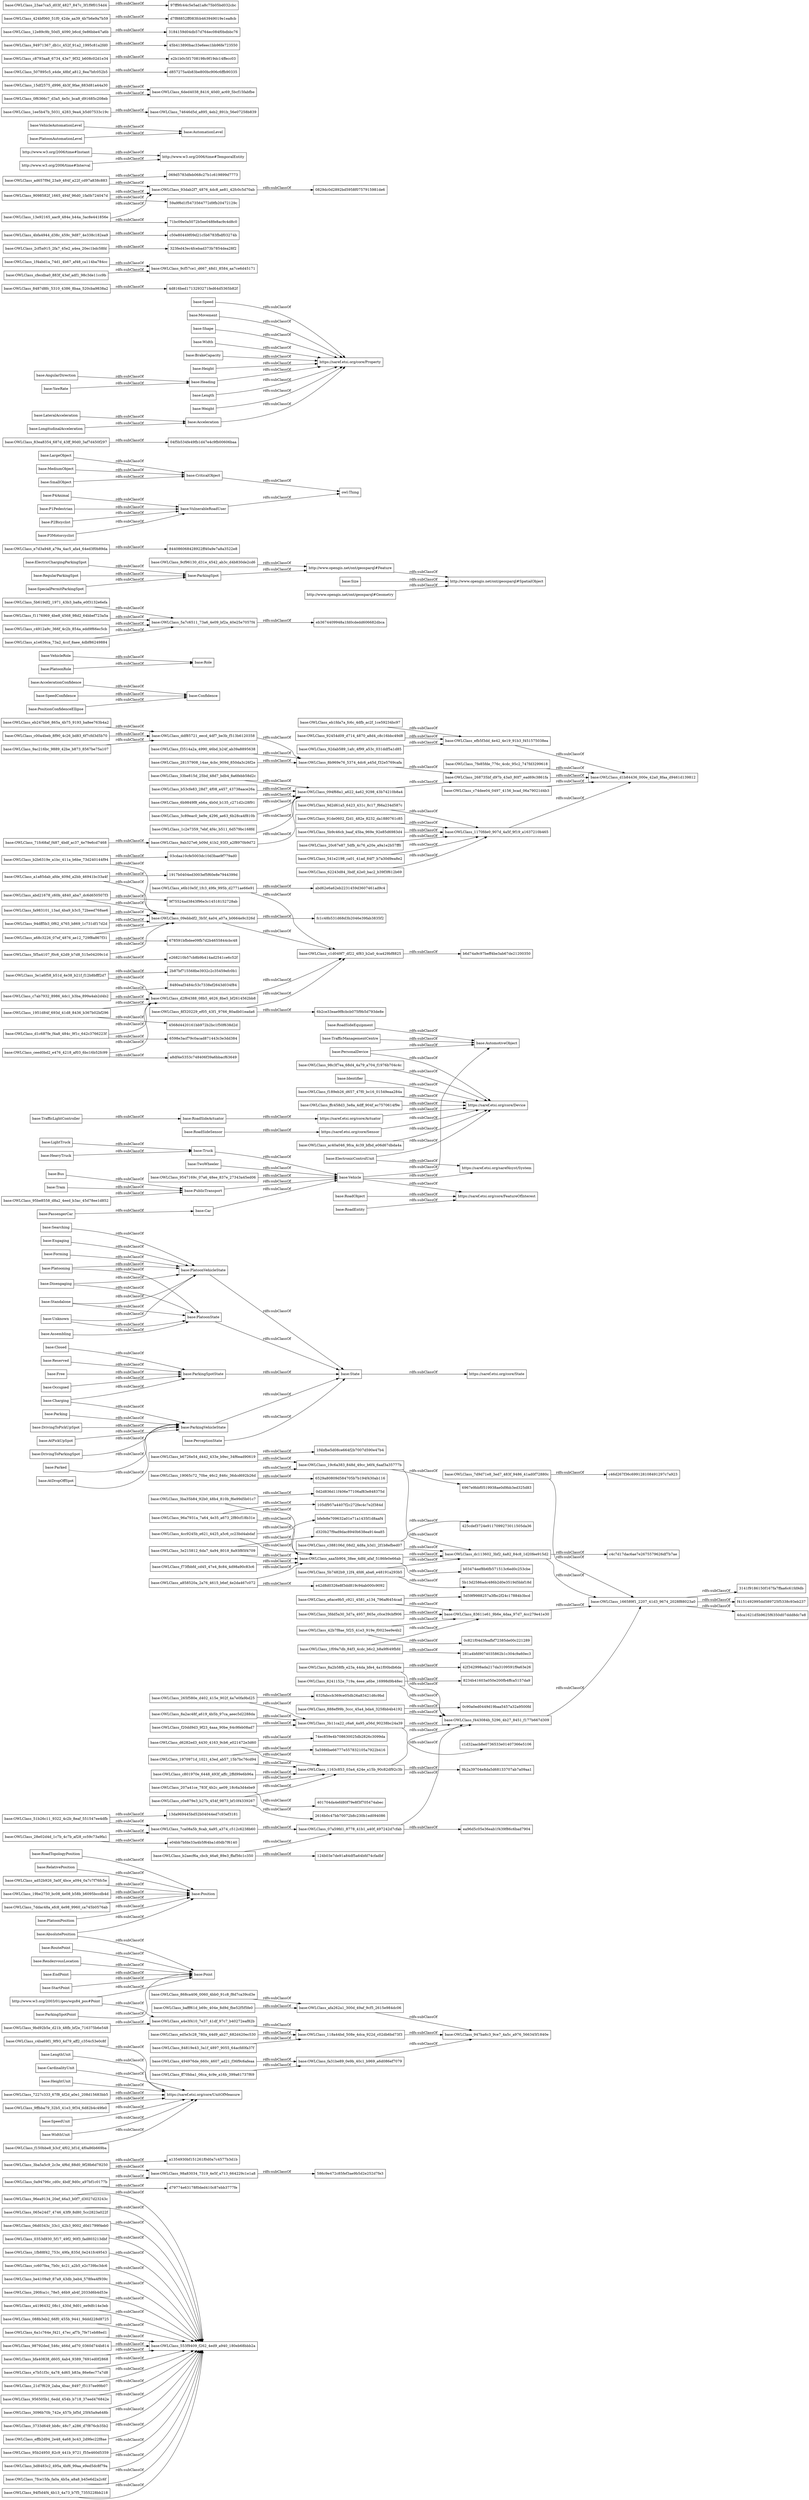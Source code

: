 digraph ar2dtool_diagram { 
rankdir=LR;
size="1000"
node [shape = rectangle, color="black"]; "base:OWLClass_96ea9134_20ef_46a3_b0f7_d3027d23243c" "586c9e472c85fef3ae9b5d2e252d7fe3" "base:OWLClass_c4ba69f1_9f93_4d79_aff2_c354c53e0c8f" "base:OWLClass_7ddac48a_efc8_4e98_9960_ca745b0576ab" "base:OWLClass_07a59fd1_8778_41b1_a40f_497242d7cfab" "3141f9186150f167fa7ffaa6c61fd9db" "base:Parking" "https://saref.etsi.org/core/State" "base:OWLClass_d6282ed3_4430_4163_9cb6_e021472e3d60" "74ec859e4b708630025db2826c3099da" "base:TrafficManagementCentre" "base:PersonalDevice" "base:OWLClass_d2f64388_08b5_4626_8be5_bf2614562bb8" "base:OWLClass_33be815d_25bd_48d7_bdb4_8a6febb58d2c" "base:Truck" "base:OWLClass_71fc68af_f487_4bdf_ac37_4e79e6cd7468" "base:RoadEntity" "base:AccelerationConfidence" "base:VehicleRole" "base:OWLClass_065e24d7_4746_43f9_8d80_5cc2823a022f" "base:PlatoonPosition" "base:Position" "base:OWLClass_5a7c6511_73a6_4e09_bf2a_40e25e7057f4" "http://www.opengis.net/ont/geosparql#SpatialObject" "base:OWLClass_ff70bba1_06ca_4c9e_a16b_399a61737f69" "base:OWLClass_166589f1_2207_41d3_9674_2028f88023a0" "base:OWLClass_e7d3a948_a79a_4ac5_afa4_64ed3f0b89da" "base:OWLClass_06d0343c_33c1_42b3_9002_d0d1799f4eb0" "base:OWLClass_a4e3f410_7e37_41df_97c7_b40272eaf82b" "base:VulnerableRoadUser" "base:PlatoonVehicleState" "base:LengthUnit" "base:OWLClass_b2b6319e_a1bc_411a_b6be_73d240144f94" "base:OWLClass_ac40a046_9fca_4c39_bfbd_e06d67dbda4a" "1f4bfbe5d08ce664f2b7007d590e47b4" "base:RoadSideSensor" "base:OWLClass_7ca08a5b_8cab_4a95_a374_c512c6238b60" "base:OWLClass_3e1a6f58_b51d_4e38_b21f_f12b8bfff2d7" "5b13d2586adc486b2d0e3519d5bbf18d" "base:RoadTopologyPosition" "base:OWLClass_83ea8354_687d_43ff_90d0_3af7d450f297" "base:OWLClass_c00a4beb_8f90_4c26_bd83_6f7cfd3d5b70" "base:OWLClass_8a2b58fb_e23a_44da_bfe4_4a1f00bdb6de" "base:OWLClass_0353d930_5f17_49f2_90f3_fad803213dbf" "https://saref.etsi.org/core/FeatureOfInterest" "base:OWLClass_98c3f7ea_68d4_4a79_a704_f1976b704c4c" "f4151492995dd589725f5338c93eb237" "base:OWLClass_1c2e7359_7ebf_4f4c_b511_6d579bc168fd" "base:OWLClass_1fb88f42_753c_49fa_835d_0e241fc49543" "ea96d5c05e36eab1f439f86c6bad7904" "base:OWLClass_5b619df2_1971_43b3_ba8a_e0f3132e6efa" "base:Acceleration" "base:OWLClass_9cf96130_d31e_4542_ab3c_d4b830de2cd6" "base:OWLClass_cc607fea_7b0c_4c21_a2b5_e2c739bc3dc6" "base:OWLClass_b6726e54_d442_433e_b9ec_34f6ead90619" "base:OWLClass_ed5e3c28_780a_44d9_ab27_682d420ec530" "base:Identifier" "4d816bed1713293271fed64d5365b82f" "base:Speed" "base:RoadSideActuator" "base:Forming" "base:OWLClass_51b26c11_9322_4c2b_8eaf_551547ee4dfb" "base:OWLClass_f443084b_5296_4b27_8451_f177b667d309" "a1354930bf151261f0d0a7c4577b3d1b" "base:OWLClass_84819e43_3a1f_4897_9055_64acfd0fa37f" "base:OWLClass_8241152e_719a_4eee_a6be_16998d9b48ec" "base:OWLClass_7fe85fde_776c_4cdc_95c2_747fd3299618" "base:Movement" "base:CardinalityUnit" "base:OWLClass_bafff61d_b69c_404e_8d9d_fbe52f5f5fe0" "base:LightTruck" "base:OWLClass_ceed0bd2_e476_4218_af03_6bc16b52fc99" "base:OWLClass_9cf57ce1_d667_48d1_8584_aa7ce6d45171" "base:OWLClass_94dff5b3_0f62_4765_b869_1c731df17d2d" "323fed43ec4fcebad373b7854dea28f2" "base:Point" "base:OWLClass_be4109a9_87a9_43db_beb4_578fea4f939c" "base:OWLClass_290fca1c_78e5_46b9_ab4f_2033d6b4d53e" "base:RelativePosition" "5a5986be66777e557832105a7922b416" "base:OWLClass_9ab327e6_b09d_41b2_93f3_a2f8970b9d72" "0c821f04d3feafbf72385de00c221289" "c46d267f36c699128108491297c7a923" "base:State" "base:Confidence" "base:OWLClass_c801970e_6448_493f_affc_2ffd99e6b96a" "base:OWLClass_a4196432_08c1_430d_9d01_ee9dfc14e3eb" "base:Standalone" "base:OWLClass_4bfa4944_d38c_459c_9d87_4e338c182ea9" "base:OWLClass_d1c687fe_f4a8_484c_9f1c_642c3766223f" "base:SpeedConfidence" "base:LateralAcceleration" "base:OWLClass_09ebbdf2_3b5f_4a04_a07a_b0664e9c326d" "069d5783dfeb068c27b1c619899d7773" "base:OWLClass_3b11ca22_c6a6_4a95_a56d_90238bc24a39" "base:OWLClass_088b3eb2_66f0_455b_9441_9ddd228d8725" "d320b27f9ad9dac8940b638ea914ea85" "base:OWLClass_3fdd5a30_3d7a_4957_865e_c0ce39cbf906" "base:Bus" "base:OWLClass_aaa5b904_38ee_4dfd_afaf_5186fe0e66ab" "base:OWLClass_1f4abd1a_74d1_4b67_af48_ca114ba784cc" "42f342998ada217da3109591f9a63e26" "base:OWLClass_8487d8fc_5310_4386_8baa_520cba9838a2" "base:OWLClass_c7ab7932_8986_4dc1_b3ba_899a4ab2d4b2" "71bc09e0a5072b5ee048fe8ac9c4d8c0" "base:AngularDirection" "03cdaa10cfe5003dc10d3bae9f779ad0" "base:OWLClass_ad52b926_3a0f_4bce_a094_0a7c7f76fc5e" "base:TrafficLightController" "a8df4e5353c748406f39a6bbacf63649" "632fabccb369ce05db26a83421d6c9bd" "base:ParkingSpotState" "http://www.w3.org/2006/time#TemporalEntity" "base:OWLClass_b53cfe83_28d7_4f08_a457_43738aace26a" "eb3674409948a1fd0cdedd606682dbca" "base:DrivingToPickUpSpot" "2616b0c47bb70072b8c230b1ed094086" "base:OWLClass_a6ace9b5_c921_4581_a134_796af6454cad" "base:OWLClass_19c6a383_848d_49cc_b6f4_6aaf3a35777b" "base:OWLClass_8a2ac48f_a619_4b5b_97ca_aeec5d2288da" "http://www.w3.org/2003/01/geo/wgs84_pos#Point" "2b87bf715568be3932c2c35459efc0b1" "base:HeightUnit" "0829dc0d2892bd5958f0757915981de6" "base:Shape" "base:OWLClass_96a7931a_7a64_4e35_a673_2f80cf18b31e" "base:OWLClass_7227c333_67f8_4f2d_a0e1_208d15683bb5" "base:OWLClass_3ba5a5c9_2c3e_4f6d_88d0_9f28b6d78250" "base:OWLClass_1970971d_1021_43ed_ab57_15b7bc76cd94" "base:OWLClass_7d9d71e8_3ed7_483f_9486_41ad0f72880c" "base:AutomationLevel" "base:OWLClass_ad657f9d_23a9_484f_a22f_cd97a838c883" "base:OWLClass_6b9849f8_eb6a_4b0d_b135_c271d2c28f91" "c50e80449f09d21c5b6783fbdf03274b" "base:OWLClass_541e2198_ca01_41ad_84f7_b7a30d9ea8e2" "base:Width" "base:P4Animal" "base:Charging" "124b03e7de91a84df5a64bfd74cfadbf" "base:VehicleAutomationLevel" "base:OWLClass_62243d84_3bdf_42e0_bac2_b39f3f612b69" "base:OWLClass_92dab589_1afc_4f99_a53c_031ddf5a1d85" "base:OWLClass_888ef99b_3ccc_45a4_bda4_3258bb4b4192" "base:OWLClass_74646d5d_a895_4eb2_891b_56e07258b839" "base:OWLClass_268735bf_d97b_43a0_80f7_ead69c3861fa" "base:Closed" "c4c7d17dac6ae7e2675579626df7b7ae" "4568d4420161bb972b2bc1f50f638d2d" "base:OWLClass_9098582f_1665_494f_96d0_1fa0b724047d" "base:OWLClass_28e02d4d_1c7b_4c7b_af28_cc59c73a9fa1" "6967e9bbf0519938ae0d9bb3ed325d83" "base:OWLClass_19065c72_70be_46c2_846c_36dcd692b26d" "base:CriticalObject" "13da969445bd52b04044ed7c93ef3181" "base:OWLClass_553f9409_f262_4ed9_a940_180eb68bbb2a" "base:OWLClass_f73fbbfd_cd45_47e4_8c84_4d98a90c83c6" "base:OWLClass_6ded4038_8416_40d0_ac69_5bcf15fabfbe" "base:OWLClass_a68c3226_07ef_4876_ae12_729f8a867f31" "base:OWLClass_19be2750_bc08_4e08_b58b_b6095bccdb4d" "base:OWLClass_3ba35b84_92b0_48b4_810b_f6e99d5b01c7" "d857275a4b83be800bc906c6ffb90335" "base:TwoWheeler" "base:OWLClass_a1a85dab_afde_409d_a2bb_46941bc33a4f" "base:RoadSideEquipment" "base:OWLClass_f1176969_4be8_4568_98d2_64bbef723a5a" "base:OWLClass_c8793aa8_6734_43e7_9f32_b608c02d1e34" "base:YawRate" "base:Disengaging" "base:OWLClass_c0e879e3_b27b_454f_9873_bf10f4339267" "base:ElectronicControlUnit" "base:OWLClass_9547169c_07a6_48ee_837e_27343a45ed06" "https://saref.etsi.org/saref4syst/System" "base:OWLClass_ffc458d3_3e8a_4dff_904f_ec7570614f9e" "base:OWLClass_abd21678_c60b_4840_aba7_dc6d650507f3" "401704da4efd80f79e8f3f705474abec" "0d2d836d11f406e77106af83e848375d" "base:ElectricChargingParkingSpot" "base:OWLClass_dc113602_3bf2_4a82_84c8_1d20fee915d2" "base:LongitudinalAcceleration" "base:OWLClass_efb5f3dd_4e42_4e19_91b3_f451575038ea" "8234b41603a050e200fb4ffca5157da9" "base:OWLClass_2cf5a915_2fa7_45e2_a4ea_20ec1bdc58fd" "base:P1Pedestrian" "base:OWLClass_8f320229_ef05_43f1_9766_80adb01eada6" "base:OWLClass_15df2575_d996_4b3f_9fae_883d81a44a30" "e42d8d0326e8f3dd819c94ab000c9092" "base:OWLClass_947ba6c3_9ce7_4a5c_a976_566345f1840e" "6529a80809d584705b7b194f430ab116" "base:ParkingSpotPoint" "0c90a0ed0449d19baa5457a32a9500fd" "base:AtPickUpSpot" "base:OWLClass_9ac216bc_9889_42be_b873_8567be75a107" "base:OWLClass_94971367_db1c_452f_91a2_1995c81a2fd0" "http://www.w3.org/2006/time#Instant" "base:PublicTransport" "base:OWLClass_6a1c764e_f421_47ec_af7b_7fe71eb88ed1" "base:PerceptionState" "http://www.opengis.net/ont/geosparql#Feature" "base:Unknown" "bfefe8e709632a01e71a1435f1d8aaf4" "base:OWLClass_3e215812_6da7_4a94_8018_8a93f85f4709" "base:DrivingToParkingSpot" "base:OWLClass_1ee5b47b_5031_4283_9ea4_b5d07533c19c" "base:OWLClass_3c89eac0_be9e_4296_ae63_6b28ca4f810b" "base:OWLClass_d1b84436_000e_42a0_8faa_d9461d139812" "http://www.w3.org/2006/time#Interval" "e268210b57cb8b9b414ad2541ce6c52f" "base:OWLClass_ddf85721_eecd_4df7_be3b_f513b6120358" "base:RoutePoint" "abd62e6a62eb2231459d3607461ad9c4" "base:PositionConfidenceEllipse" "base:OWLClass_eb247bb6_865a_4b75_9193_ba8ee763b4a2" "base:OWLClass_207a41ce_783f_4b2c_ae09_18c6a3d4ebe9" "b6d74a9c97beff4be3ab67de21200350" "base:Searching" "base:HeavyTruck" "base:OWLClass_98792ded_546c_466d_ad70_0360d744b814" "base:OWLClass_bfa40838_d605_4ab4_9389_7691ed0f2868" "base:RegularParkingSpot" "base:OWLClass_e7b51f3c_4a78_4d65_b83a_86e6ec77a7d8" "4dca1621d5b9625f6350d07ddd8dc7e8" "base:Reserved" "base:OWLClass_0f6366c7_d3a5_4e5c_bca8_d91685c208eb" "base:OWLClass_83611e61_9b6e_4daa_97d7_4cc279e41e30" "base:RendezvousLocation" "base:OWLClass_cfecdba0_883f_43ef_adf1_98c3de11cc9b" "base:OWLClass_fa983101_13ad_4ba9_b3c5_72beed768ae6" "5d59f9988257a3fbc2f24c17884b3bcd" "3184159d04db57d764ec084f0bdbbc76" "base:Free" "base:OWLClass_21d7f629_2aba_4bac_8497_f5137ee99b07" "base:OWLClass_9ffbba79_32b5_41e3_9f34_6d82b4c49fe0" "base:Vehicle" "base:OWLClass_094f68a1_a622_4a62_9298_43b74210b8a4" "base:OWLClass_424bf060_51f0_42de_aa39_4b7b6e9a7b59" "97ff9fc44c5e5ad1a8c75b05bd032cbc" "base:SpeedUnit" "base:OWLClass_9d2d61a5_6423_431c_8c17_f66a234d587c" "base:OWLClass_91de0602_f2d1_482e_8232_da1880761c85" "678591bfbdee09fb7d2b4655844cbc48" "base:Parked" "base:OWLClass_5b9c46cb_baaf_45ba_969e_92e85d6983d4" "base:BrakeCapacity" "base:OWLClass_4cc9245b_e621_4425_a5c6_cc23bd4abdaf" "base:OWLClass_956505b1_6edd_454b_b718_37eed476842e" "base:OWLClass_868ca406_0060_4bb0_91c8_f8d7ca39cd3e" "base:OWLClass_c4912a9c_366f_4c2b_854a_edd9f66ec5cb" "105df957a4407f2c272fec4c7e2f384d" "https://saref.etsi.org/core/UnitOfMeasure" "e2b1b0c5f1708198c9f19dc14ffecc03" "base:OWLClass_3096b70b_742e_457b_bf5d_25f45a9a648b" "base:OWLClass_f3514a2a_4990_46bd_b24f_ab39a8895638" "base:OWLClass_8b969e76_5374_4dc6_a45d_f32e5769cafa" "base:OWLClass_c388106d_08d2_4d8a_b3d1_2f1b8efbed07" "https://saref.etsi.org/core/Actuator" "base:OWLClass_98a83034_7319_4e5f_a713_664229c1e1a8" "base:OWLClass_1951d84f_693d_41d8_8436_b367b02bf296" "9f75524ad3843f96e3c14518152728ab" "base:OWLClass_507895c5_e4de_48bf_a812_8ea7bfc052b5" "base:PassengerCar" "base:ParkingSpot" "base:Role" "base:Size" "base:OWLClass_5b7482b9_12f4_4fd6_aba6_e48191a293b5" "6b2ce33eae9f8cbcb075f9b5d793de8e" "844086068428922ff40a9e7a8a3522e8" "https://saref.etsi.org/core/Sensor" "base:OWLClass_3733d649_bb8c_48c7_a286_d7f876cb35b2" "base:OWLClass_afa262a1_300d_49af_9cf5_2615e984dc06" "base:OWLClass_effb2d94_2e48_4a68_bc43_2d9fec22f8ae" "https://saref.etsi.org/core/Property" "base:OWLClass_95b24950_82c9_441b_9721_f55e460d5359" "base:OWLClass_c74dee04_0497_4156_bcad_06a79021d4b3" "base:OWLClass_13e92165_aac9_484e_b44a_3ac8e441856e" "base:OWLClass_265f580e_d402_415e_902f_4a7e0fa9bd25" "base:OWLClass_1163c853_03a4_424e_a15b_90c82df92c3b" "base:P2Bicyclist" "base:AutomotiveObject" "base:OWLClass_a858520a_2a76_4615_b6ef_4e2da467c072" "base:AbsolutePosition" "base:PlatoonRole" "base:LargeObject" "base:PlatoonAutomationLevel" "base:OWLClass_9bd92b5e_d21b_48fb_bf2e_716375b6e548" "base:Assembling" "base:AtDropOffSpot" "d7f88852ff083fcb463949019e1ea8cb" "base:OWLClass_28157908_14ae_4cbc_909d_850da3c26f2e" "base:Car" "base:RoadObject" "base:Height" "base:Heading" "base:OWLClass_42b7f8ae_5f25_41e3_919e_f0023ee9e4b2" "base:OWLClass_f20dd9d3_9f23_4aaa_90be_64c9feb08ad7" "base:OWLClass_93dab2f7_4876_4dc8_ae81_42fc0c5d70ab" "base:ParkingVehicleState" "c1d32aacb8e0736533e01407366e5106" "base:OWLClass_c1d049f7_df22_4f83_b2a0_4ca429bf8825" "b03474eef8b6fb571513c6ed0c253cbe" "base:Length" "base:OWLClass_494976de_660c_4607_ad21_f36f9c6afeaa" "base:OWLClass_23ae7ca5_d03f_4827_847c_3f1f9f0154d4" "6598e3acf79c0acad871443c3e3dd384" "https://saref.etsi.org/core/Device" "base:Platooning" "base:OWLClass_bd8483c2_495a_4bf6_99aa_e9ed5dc8f79a" "base:OWLClass_7fce15fa_fa0a_4b5a_a8a8_b45e6d2a2c6f" "base:OWLClass_eb1fda7a_fc6c_4dfb_ac2f_1ce59234bc97" "04f5b534fe49fb1d47e4c9fb00606baa" "base:PlatoonState" "base:Tram" "base:OWLClass_1f09a7db_84f3_4cdc_b6c2_b8a9f649fbfd" "1917b0404ed3003ef5f60e8e7944399d" "base:WidthUnit" "8480eaf3484c53c7338ef2643d034f84" "e04bb7bfde33a4b5f64ba1d0db7f6140" "base:OWLClass_12e89c9b_50d5_4090_b6cd_0e86bbe47a6b" "d79774e63178f0ded410c87ebb3777fe" "45b413890bac33e6eec1bb96fe723550" "base:OWLClass_95be8558_d8a2_4eed_b3ac_45d78ee1d852" "base:OWLClass_118a44bd_508e_4dca_922d_c02db6bd73f3" "base:OWLClass_f150bbe8_b3cf_4f02_bf1d_4f0a86b669ba" "base:OWLClass_f189eb26_d657_47f0_bc16_01549eaa284a" "base:P3Motorcyclist" "base:OWLClass_a1e636ca_73a2_4ccf_8aee_4dbf86249884" "base:OWLClass_92454d09_d714_4870_a8d4_c8c16bbc49d8" "fc1c48b531d68d3b2046e39fab3835f2" "base:SpecialPermitParkingSpot" "281a4bfd9074035862b1c304c9a60ec3" "base:OWLClass_e6b10e5f_1fc3_49fe_995b_d2771ae66e91" "base:OWLClass_20c67e87_5dfb_4c76_a20e_a9a1e2b57ff0" "base:EndPoint" "base:OWLClass_94f5d4f4_4b13_4a73_b7f5_7355228bb218" "59a9f6d1f5473564772d9fb20472129c" "base:MediumObject" "base:OWLClass_5f5a4107_f0c6_42d9_b7d8_515e04209c1d" "http://www.opengis.net/ont/geosparql#Geometry" "9b2a39704e8da5d68133707ab7a09aa1" "base:Occupied" "425cdef3724e9117099273011505da36" "base:Weight" "base:StartPoint" "base:SmallObject" "base:Engaging" "base:OWLClass_b2aecf6a_cbcb_46a6_89e3_ffaf56c1c350" "base:OWLClass_fa31be89_0e9b_40c1_b969_a6d086ef7079" "base:OWLClass_0a94796c_cd0c_4bdf_9d0c_a97bf1c0177b" "base:OWLClass_1170fde0_907d_4a5f_9f19_a1637210b465" ; /*classes style*/
	"base:OWLClass_51b26c11_9322_4c2b_8eaf_551547ee4dfb" -> "13da969445bd52b04044ed7c93ef3181" [ label = "rdfs:subClassOf" ];
	"base:OWLClass_51b26c11_9322_4c2b_8eaf_551547ee4dfb" -> "base:OWLClass_7ca08a5b_8cab_4a95_a374_c512c6238b60" [ label = "rdfs:subClassOf" ];
	"base:P2Bicyclist" -> "base:VulnerableRoadUser" [ label = "rdfs:subClassOf" ];
	"base:OWLClass_84819e43_3a1f_4897_9055_64acfd0fa37f" -> "base:OWLClass_118a44bd_508e_4dca_922d_c02db6bd73f3" [ label = "rdfs:subClassOf" ];
	"base:TwoWheeler" -> "base:Vehicle" [ label = "rdfs:subClassOf" ];
	"http://www.w3.org/2006/time#Instant" -> "http://www.w3.org/2006/time#TemporalEntity" [ label = "rdfs:subClassOf" ];
	"base:EndPoint" -> "base:Point" [ label = "rdfs:subClassOf" ];
	"base:OWLClass_f1176969_4be8_4568_98d2_64bbef723a5a" -> "base:OWLClass_5a7c6511_73a6_4e09_bf2a_40e25e7057f4" [ label = "rdfs:subClassOf" ];
	"base:OWLClass_efb5f3dd_4e42_4e19_91b3_f451575038ea" -> "base:OWLClass_d1b84436_000e_42a0_8faa_d9461d139812" [ label = "rdfs:subClassOf" ];
	"base:OWLClass_166589f1_2207_41d3_9674_2028f88023a0" -> "3141f9186150f167fa7ffaa6c61fd9db" [ label = "rdfs:subClassOf" ];
	"base:OWLClass_166589f1_2207_41d3_9674_2028f88023a0" -> "4dca1621d5b9625f6350d07ddd8dc7e8" [ label = "rdfs:subClassOf" ];
	"base:OWLClass_166589f1_2207_41d3_9674_2028f88023a0" -> "f4151492995dd589725f5338c93eb237" [ label = "rdfs:subClassOf" ];
	"base:OWLClass_effb2d94_2e48_4a68_bc43_2d9fec22f8ae" -> "base:OWLClass_553f9409_f262_4ed9_a940_180eb68bbb2a" [ label = "rdfs:subClassOf" ];
	"base:OWLClass_1170fde0_907d_4a5f_9f19_a1637210b465" -> "base:OWLClass_d1b84436_000e_42a0_8faa_d9461d139812" [ label = "rdfs:subClassOf" ];
	"base:OWLClass_4cc9245b_e621_4425_a5c6_cc23bd4abdaf" -> "bfefe8e709632a01e71a1435f1d8aaf4" [ label = "rdfs:subClassOf" ];
	"base:OWLClass_4cc9245b_e621_4425_a5c6_cc23bd4abdaf" -> "base:OWLClass_aaa5b904_38ee_4dfd_afaf_5186fe0e66ab" [ label = "rdfs:subClassOf" ];
	"base:OWLClass_f189eb26_d657_47f0_bc16_01549eaa284a" -> "https://saref.etsi.org/core/Device" [ label = "rdfs:subClassOf" ];
	"base:OWLClass_eb247bb6_865a_4b75_9193_ba8ee763b4a2" -> "base:OWLClass_ddf85721_eecd_4df7_be3b_f513b6120358" [ label = "rdfs:subClassOf" ];
	"base:OWLClass_aaa5b904_38ee_4dfd_afaf_5186fe0e66ab" -> "b03474eef8b6fb571513c6ed0c253cbe" [ label = "rdfs:subClassOf" ];
	"base:OWLClass_aaa5b904_38ee_4dfd_afaf_5186fe0e66ab" -> "base:OWLClass_dc113602_3bf2_4a82_84c8_1d20fee915d2" [ label = "rdfs:subClassOf" ];
	"base:Closed" -> "base:ParkingSpotState" [ label = "rdfs:subClassOf" ];
	"base:TrafficManagementCentre" -> "base:AutomotiveObject" [ label = "rdfs:subClassOf" ];
	"base:OWLClass_3096b70b_742e_457b_bf5d_25f45a9a648b" -> "base:OWLClass_553f9409_f262_4ed9_a940_180eb68bbb2a" [ label = "rdfs:subClassOf" ];
	"base:OWLClass_bd8483c2_495a_4bf6_99aa_e9ed5dc8f79a" -> "base:OWLClass_553f9409_f262_4ed9_a940_180eb68bbb2a" [ label = "rdfs:subClassOf" ];
	"base:OWLClass_a6ace9b5_c921_4581_a134_796af6454cad" -> "5d59f9988257a3fbc2f24c17884b3bcd" [ label = "rdfs:subClassOf" ];
	"base:OWLClass_a6ace9b5_c921_4581_a134_796af6454cad" -> "base:OWLClass_83611e61_9b6e_4daa_97d7_4cc279e41e30" [ label = "rdfs:subClassOf" ];
	"base:OWLClass_f150bbe8_b3cf_4f02_bf1d_4f0a86b669ba" -> "https://saref.etsi.org/core/UnitOfMeasure" [ label = "rdfs:subClassOf" ];
	"base:OWLClass_9bd92b5e_d21b_48fb_bf2e_716375b6e548" -> "base:OWLClass_a4e3f410_7e37_41df_97c7_b40272eaf82b" [ label = "rdfs:subClassOf" ];
	"base:OWLClass_12e89c9b_50d5_4090_b6cd_0e86bbe47a6b" -> "3184159d04db57d764ec084f0bdbbc76" [ label = "rdfs:subClassOf" ];
	"base:AtDropOffSpot" -> "base:ParkingVehicleState" [ label = "rdfs:subClassOf" ];
	"base:OWLClass_94971367_db1c_452f_91a2_1995c81a2fd0" -> "45b413890bac33e6eec1bb96fe723550" [ label = "rdfs:subClassOf" ];
	"base:RendezvousLocation" -> "base:Point" [ label = "rdfs:subClassOf" ];
	"base:OWLClass_3733d649_bb8c_48c7_a286_d7f876cb35b2" -> "base:OWLClass_553f9409_f262_4ed9_a940_180eb68bbb2a" [ label = "rdfs:subClassOf" ];
	"base:Tram" -> "base:PublicTransport" [ label = "rdfs:subClassOf" ];
	"base:Vehicle" -> "base:AutomotiveObject" [ label = "rdfs:subClassOf" ];
	"base:Vehicle" -> "https://saref.etsi.org/saref4syst/System" [ label = "rdfs:subClassOf" ];
	"base:Vehicle" -> "https://saref.etsi.org/core/FeatureOfInterest" [ label = "rdfs:subClassOf" ];
	"base:CriticalObject" -> "owl:Thing" [ label = "rdfs:subClassOf" ];
	"base:LengthUnit" -> "https://saref.etsi.org/core/UnitOfMeasure" [ label = "rdfs:subClassOf" ];
	"base:OWLClass_6a1c764e_f421_47ec_af7b_7fe71eb88ed1" -> "base:OWLClass_553f9409_f262_4ed9_a940_180eb68bbb2a" [ label = "rdfs:subClassOf" ];
	"base:OWLClass_5b9c46cb_baaf_45ba_969e_92e85d6983d4" -> "base:OWLClass_1170fde0_907d_4a5f_9f19_a1637210b465" [ label = "rdfs:subClassOf" ];
	"http://www.w3.org/2006/time#Interval" -> "http://www.w3.org/2006/time#TemporalEntity" [ label = "rdfs:subClassOf" ];
	"base:OWLClass_3b11ca22_c6a6_4a95_a56d_90238bc24a39" -> "c1d32aacb8e0736533e01407366e5106" [ label = "rdfs:subClassOf" ];
	"base:OWLClass_3b11ca22_c6a6_4a95_a56d_90238bc24a39" -> "base:OWLClass_f443084b_5296_4b27_8451_f177b667d309" [ label = "rdfs:subClassOf" ];
	"base:MediumObject" -> "base:CriticalObject" [ label = "rdfs:subClassOf" ];
	"base:OWLClass_15df2575_d996_4b3f_9fae_883d81a44a30" -> "base:OWLClass_6ded4038_8416_40d0_ac69_5bcf15fabfbe" [ label = "rdfs:subClassOf" ];
	"base:OWLClass_f3514a2a_4990_46bd_b24f_ab39a8895638" -> "base:OWLClass_8b969e76_5374_4dc6_a45d_f32e5769cafa" [ label = "rdfs:subClassOf" ];
	"base:OWLClass_8487d8fc_5310_4386_8baa_520cba9838a2" -> "4d816bed1713293271fed64d5365b82f" [ label = "rdfs:subClassOf" ];
	"base:PassengerCar" -> "base:Car" [ label = "rdfs:subClassOf" ];
	"base:Assembling" -> "base:PlatoonState" [ label = "rdfs:subClassOf" ];
	"base:OWLClass_b2aecf6a_cbcb_46a6_89e3_ffaf56c1c350" -> "124b03e7de91a84df5a64bfd74cfadbf" [ label = "rdfs:subClassOf" ];
	"base:OWLClass_b2aecf6a_cbcb_46a6_89e3_ffaf56c1c350" -> "base:OWLClass_07a59fd1_8778_41b1_a40f_497242d7cfab" [ label = "rdfs:subClassOf" ];
	"base:OWLClass_d2f64388_08b5_4626_8be5_bf2614562bb8" -> "base:OWLClass_c1d049f7_df22_4f83_b2a0_4ca429bf8825" [ label = "rdfs:subClassOf" ];
	"base:SpeedConfidence" -> "base:Confidence" [ label = "rdfs:subClassOf" ];
	"base:WidthUnit" -> "https://saref.etsi.org/core/UnitOfMeasure" [ label = "rdfs:subClassOf" ];
	"base:OWLClass_71fc68af_f487_4bdf_ac37_4e79e6cd7468" -> "base:OWLClass_9ab327e6_b09d_41b2_93f3_a2f8970b9d72" [ label = "rdfs:subClassOf" ];
	"base:Searching" -> "base:PlatoonVehicleState" [ label = "rdfs:subClassOf" ];
	"base:OWLClass_0353d930_5f17_49f2_90f3_fad803213dbf" -> "base:OWLClass_553f9409_f262_4ed9_a940_180eb68bbb2a" [ label = "rdfs:subClassOf" ];
	"base:ParkingSpotPoint" -> "base:Point" [ label = "rdfs:subClassOf" ];
	"base:OWLClass_94f5d4f4_4b13_4a73_b7f5_7355228bb218" -> "base:OWLClass_553f9409_f262_4ed9_a940_180eb68bbb2a" [ label = "rdfs:subClassOf" ];
	"base:Reserved" -> "base:ParkingSpotState" [ label = "rdfs:subClassOf" ];
	"base:OWLClass_0f6366c7_d3a5_4e5c_bca8_d91685c208eb" -> "base:OWLClass_6ded4038_8416_40d0_ac69_5bcf15fabfbe" [ label = "rdfs:subClassOf" ];
	"base:OWLClass_ad52b926_3a0f_4bce_a094_0a7c7f76fc5e" -> "base:Position" [ label = "rdfs:subClassOf" ];
	"base:OWLClass_7d9d71e8_3ed7_483f_9486_41ad0f72880c" -> "c46d267f36c699128108491297c7a923" [ label = "rdfs:subClassOf" ];
	"base:OWLClass_7d9d71e8_3ed7_483f_9486_41ad0f72880c" -> "base:OWLClass_166589f1_2207_41d3_9674_2028f88023a0" [ label = "rdfs:subClassOf" ];
	"base:OWLClass_d6282ed3_4430_4163_9cb6_e021472e3d60" -> "74ec859e4b708630025db2826c3099da" [ label = "rdfs:subClassOf" ];
	"base:OWLClass_d6282ed3_4430_4163_9cb6_e021472e3d60" -> "base:OWLClass_1163c853_03a4_424e_a15b_90c82df92c3b" [ label = "rdfs:subClassOf" ];
	"base:OWLClass_be4109a9_87a9_43db_beb4_578fea4f939c" -> "base:OWLClass_553f9409_f262_4ed9_a940_180eb68bbb2a" [ label = "rdfs:subClassOf" ];
	"base:OWLClass_94dff5b3_0f62_4765_b869_1c731df17d2d" -> "base:OWLClass_09ebbdf2_3b5f_4a04_a07a_b0664e9c326d" [ label = "rdfs:subClassOf" ];
	"base:OWLClass_23ae7ca5_d03f_4827_847c_3f1f9f0154d4" -> "97ff9fc44c5e5ad1a8c75b05bd032cbc" [ label = "rdfs:subClassOf" ];
	"base:OWLClass_9ffbba79_32b5_41e3_9f34_6d82b4c49fe0" -> "https://saref.etsi.org/core/UnitOfMeasure" [ label = "rdfs:subClassOf" ];
	"base:OWLClass_5f5a4107_f0c6_42d9_b7d8_515e04209c1d" -> "e268210b57cb8b9b414ad2541ce6c52f" [ label = "rdfs:subClassOf" ];
	"base:OWLClass_5f5a4107_f0c6_42d9_b7d8_515e04209c1d" -> "base:OWLClass_09ebbdf2_3b5f_4a04_a07a_b0664e9c326d" [ label = "rdfs:subClassOf" ];
	"base:OWLClass_3c89eac0_be9e_4296_ae63_6b28ca4f810b" -> "base:OWLClass_094f68a1_a622_4a62_9298_43b74210b8a4" [ label = "rdfs:subClassOf" ];
	"base:OWLClass_1c2e7359_7ebf_4f4c_b511_6d579bc168fd" -> "base:OWLClass_094f68a1_a622_4a62_9298_43b74210b8a4" [ label = "rdfs:subClassOf" ];
	"base:OWLClass_8f320229_ef05_43f1_9766_80adb01eada6" -> "6b2ce33eae9f8cbcb075f9b5d793de8e" [ label = "rdfs:subClassOf" ];
	"base:OWLClass_8f320229_ef05_43f1_9766_80adb01eada6" -> "base:OWLClass_c1d049f7_df22_4f83_b2a0_4ca429bf8825" [ label = "rdfs:subClassOf" ];
	"base:StartPoint" -> "base:Point" [ label = "rdfs:subClassOf" ];
	"base:OWLClass_a4196432_08c1_430d_9d01_ee9dfc14e3eb" -> "base:OWLClass_553f9409_f262_4ed9_a940_180eb68bbb2a" [ label = "rdfs:subClassOf" ];
	"base:OWLClass_93dab2f7_4876_4dc8_ae81_42fc0c5d70ab" -> "0829dc0d2892bd5958f0757915981de6" [ label = "rdfs:subClassOf" ];
	"base:OWLClass_065e24d7_4746_43f9_8d80_5cc2823a022f" -> "base:OWLClass_553f9409_f262_4ed9_a940_180eb68bbb2a" [ label = "rdfs:subClassOf" ];
	"base:LargeObject" -> "base:CriticalObject" [ label = "rdfs:subClassOf" ];
	"base:OWLClass_118a44bd_508e_4dca_922d_c02db6bd73f3" -> "base:OWLClass_947ba6c3_9ce7_4a5c_a976_566345f1840e" [ label = "rdfs:subClassOf" ];
	"base:OWLClass_a1e636ca_73a2_4ccf_8aee_4dbf86249884" -> "base:OWLClass_5a7c6511_73a6_4e09_bf2a_40e25e7057f4" [ label = "rdfs:subClassOf" ];
	"base:Occupied" -> "base:ParkingSpotState" [ label = "rdfs:subClassOf" ];
	"base:OWLClass_1970971d_1021_43ed_ab57_15b7bc76cd94" -> "5a5986be66777e557832105a7922b416" [ label = "rdfs:subClassOf" ];
	"base:OWLClass_1970971d_1021_43ed_ab57_15b7bc76cd94" -> "base:OWLClass_1163c853_03a4_424e_a15b_90c82df92c3b" [ label = "rdfs:subClassOf" ];
	"base:OWLClass_094f68a1_a622_4a62_9298_43b74210b8a4" -> "base:OWLClass_268735bf_d97b_43a0_80f7_ead69c3861fa" [ label = "rdfs:subClassOf" ];
	"base:ElectronicControlUnit" -> "https://saref.etsi.org/core/Device" [ label = "rdfs:subClassOf" ];
	"base:ElectronicControlUnit" -> "https://saref.etsi.org/saref4syst/System" [ label = "rdfs:subClassOf" ];
	"base:OWLClass_c4ba69f1_9f93_4d79_aff2_c354c53e0c8f" -> "https://saref.etsi.org/core/UnitOfMeasure" [ label = "rdfs:subClassOf" ];
	"base:OWLClass_9cf96130_d31e_4542_ab3c_d4b830de2cd6" -> "http://www.opengis.net/ont/geosparql#Feature" [ label = "rdfs:subClassOf" ];
	"base:OWLClass_f20dd9d3_9f23_4aaa_90be_64c9feb08ad7" -> "base:OWLClass_3b11ca22_c6a6_4a95_a56d_90238bc24a39" [ label = "rdfs:subClassOf" ];
	"base:RoadTopologyPosition" -> "base:Position" [ label = "rdfs:subClassOf" ];
	"base:OWLClass_92dab589_1afc_4f99_a53c_031ddf5a1d85" -> "base:OWLClass_efb5f3dd_4e42_4e19_91b3_f451575038ea" [ label = "rdfs:subClassOf" ];
	"base:OWLClass_3e1a6f58_b51d_4e38_b21f_f12b8bfff2d7" -> "2b87bf715568be3932c2c35459efc0b1" [ label = "rdfs:subClassOf" ];
	"base:OWLClass_3e1a6f58_b51d_4e38_b21f_f12b8bfff2d7" -> "base:OWLClass_d2f64388_08b5_4626_8be5_bf2614562bb8" [ label = "rdfs:subClassOf" ];
	"base:HeavyTruck" -> "base:Truck" [ label = "rdfs:subClassOf" ];
	"base:OWLClass_290fca1c_78e5_46b9_ab4f_2033d6b4d53e" -> "base:OWLClass_553f9409_f262_4ed9_a940_180eb68bbb2a" [ label = "rdfs:subClassOf" ];
	"base:OWLClass_19c6a383_848d_49cc_b6f4_6aaf3a35777b" -> "6967e9bbf0519938ae0d9bb3ed325d83" [ label = "rdfs:subClassOf" ];
	"base:OWLClass_19c6a383_848d_49cc_b6f4_6aaf3a35777b" -> "base:OWLClass_dc113602_3bf2_4a82_84c8_1d20fee915d2" [ label = "rdfs:subClassOf" ];
	"base:PlatoonState" -> "base:State" [ label = "rdfs:subClassOf" ];
	"base:OWLClass_a4e3f410_7e37_41df_97c7_b40272eaf82b" -> "base:OWLClass_118a44bd_508e_4dca_922d_c02db6bd73f3" [ label = "rdfs:subClassOf" ];
	"base:OWLClass_1951d84f_693d_41d8_8436_b367b02bf296" -> "4568d4420161bb972b2bc1f50f638d2d" [ label = "rdfs:subClassOf" ];
	"base:OWLClass_1951d84f_693d_41d8_8436_b367b02bf296" -> "base:OWLClass_d2f64388_08b5_4626_8be5_bf2614562bb8" [ label = "rdfs:subClassOf" ];
	"base:OWLClass_33be815d_25bd_48d7_bdb4_8a6febb58d2c" -> "base:OWLClass_094f68a1_a622_4a62_9298_43b74210b8a4" [ label = "rdfs:subClassOf" ];
	"base:Car" -> "base:Vehicle" [ label = "rdfs:subClassOf" ];
	"base:OWLClass_7fe85fde_776c_4cdc_95c2_747fd3299618" -> "base:OWLClass_d1b84436_000e_42a0_8faa_d9461d139812" [ label = "rdfs:subClassOf" ];
	"base:OWLClass_a1a85dab_afde_409d_a2bb_46941bc33a4f" -> "1917b0404ed3003ef5f60e8e7944399d" [ label = "rdfs:subClassOf" ];
	"base:OWLClass_a1a85dab_afde_409d_a2bb_46941bc33a4f" -> "base:OWLClass_09ebbdf2_3b5f_4a04_a07a_b0664e9c326d" [ label = "rdfs:subClassOf" ];
	"base:OWLClass_207a41ce_783f_4b2c_ae09_18c6a3d4ebe9" -> "401704da4efd80f79e8f3f705474abec" [ label = "rdfs:subClassOf" ];
	"base:OWLClass_207a41ce_783f_4b2c_ae09_18c6a3d4ebe9" -> "base:OWLClass_1163c853_03a4_424e_a15b_90c82df92c3b" [ label = "rdfs:subClassOf" ];
	"base:Height" -> "https://saref.etsi.org/core/Property" [ label = "rdfs:subClassOf" ];
	"base:LightTruck" -> "base:Truck" [ label = "rdfs:subClassOf" ];
	"base:OWLClass_888ef99b_3ccc_45a4_bda4_3258bb4b4192" -> "0c90a0ed0449d19baa5457a32a9500fd" [ label = "rdfs:subClassOf" ];
	"base:OWLClass_888ef99b_3ccc_45a4_bda4_3258bb4b4192" -> "base:OWLClass_f443084b_5296_4b27_8451_f177b667d309" [ label = "rdfs:subClassOf" ];
	"base:OWLClass_265f580e_d402_415e_902f_4a7e0fa9bd25" -> "632fabccb369ce05db26a83421d6c9bd" [ label = "rdfs:subClassOf" ];
	"base:OWLClass_265f580e_d402_415e_902f_4a7e0fa9bd25" -> "base:OWLClass_3b11ca22_c6a6_4a95_a56d_90238bc24a39" [ label = "rdfs:subClassOf" ];
	"base:LongitudinalAcceleration" -> "base:Acceleration" [ label = "rdfs:subClassOf" ];
	"base:Size" -> "http://www.opengis.net/ont/geosparql#SpatialObject" [ label = "rdfs:subClassOf" ];
	"base:OWLClass_98c3f7ea_68d4_4a79_a704_f1976b704c4c" -> "https://saref.etsi.org/core/Device" [ label = "rdfs:subClassOf" ];
	"base:Disengaging" -> "base:PlatoonVehicleState" [ label = "rdfs:subClassOf" ];
	"base:Disengaging" -> "base:PlatoonState" [ label = "rdfs:subClassOf" ];
	"base:PositionConfidenceEllipse" -> "base:Confidence" [ label = "rdfs:subClassOf" ];
	"base:OWLClass_7ddac48a_efc8_4e98_9960_ca745b0576ab" -> "base:Position" [ label = "rdfs:subClassOf" ];
	"base:OWLClass_06d0343c_33c1_42b3_9002_d0d1799f4eb0" -> "base:OWLClass_553f9409_f262_4ed9_a940_180eb68bbb2a" [ label = "rdfs:subClassOf" ];
	"base:OWLClass_7fce15fa_fa0a_4b5a_a8a8_b45e6d2a2c6f" -> "base:OWLClass_553f9409_f262_4ed9_a940_180eb68bbb2a" [ label = "rdfs:subClassOf" ];
	"base:OWLClass_8a2b58fb_e23a_44da_bfe4_4a1f00bdb6de" -> "42f342998ada217da3109591f9a63e26" [ label = "rdfs:subClassOf" ];
	"base:OWLClass_8a2b58fb_e23a_44da_bfe4_4a1f00bdb6de" -> "base:OWLClass_f443084b_5296_4b27_8451_f177b667d309" [ label = "rdfs:subClassOf" ];
	"base:Heading" -> "https://saref.etsi.org/core/Property" [ label = "rdfs:subClassOf" ];
	"base:ParkingSpotState" -> "base:State" [ label = "rdfs:subClassOf" ];
	"base:Standalone" -> "base:PlatoonVehicleState" [ label = "rdfs:subClassOf" ];
	"base:Standalone" -> "base:PlatoonState" [ label = "rdfs:subClassOf" ];
	"base:Width" -> "https://saref.etsi.org/core/Property" [ label = "rdfs:subClassOf" ];
	"base:OWLClass_83ea8354_687d_43ff_90d0_3af7d450f297" -> "04f5b534fe49fb1d47e4c9fb00606baa" [ label = "rdfs:subClassOf" ];
	"base:OWLClass_bfa40838_d605_4ab4_9389_7691ed0f2868" -> "base:OWLClass_553f9409_f262_4ed9_a940_180eb68bbb2a" [ label = "rdfs:subClassOf" ];
	"base:OWLClass_28157908_14ae_4cbc_909d_850da3c26f2e" -> "base:OWLClass_8b969e76_5374_4dc6_a45d_f32e5769cafa" [ label = "rdfs:subClassOf" ];
	"base:RegularParkingSpot" -> "base:ParkingSpot" [ label = "rdfs:subClassOf" ];
	"base:SmallObject" -> "base:CriticalObject" [ label = "rdfs:subClassOf" ];
	"base:OWLClass_9ab327e6_b09d_41b2_93f3_a2f8970b9d72" -> "base:OWLClass_094f68a1_a622_4a62_9298_43b74210b8a4" [ label = "rdfs:subClassOf" ];
	"base:P4Animal" -> "base:VulnerableRoadUser" [ label = "rdfs:subClassOf" ];
	"base:VulnerableRoadUser" -> "owl:Thing" [ label = "rdfs:subClassOf" ];
	"base:OWLClass_9098582f_1665_494f_96d0_1fa0b724047d" -> "59a9f6d1f5473564772d9fb20472129c" [ label = "rdfs:subClassOf" ];
	"base:OWLClass_9098582f_1665_494f_96d0_1fa0b724047d" -> "base:OWLClass_93dab2f7_4876_4dc8_ae81_42fc0c5d70ab" [ label = "rdfs:subClassOf" ];
	"base:OWLClass_07a59fd1_8778_41b1_a40f_497242d7cfab" -> "ea96d5c05e36eab1f439f86c6bad7904" [ label = "rdfs:subClassOf" ];
	"base:OWLClass_07a59fd1_8778_41b1_a40f_497242d7cfab" -> "base:OWLClass_f443084b_5296_4b27_8451_f177b667d309" [ label = "rdfs:subClassOf" ];
	"base:OWLClass_abd21678_c60b_4840_aba7_dc6d650507f3" -> "9f75524ad3843f96e3c14518152728ab" [ label = "rdfs:subClassOf" ];
	"base:OWLClass_abd21678_c60b_4840_aba7_dc6d650507f3" -> "base:OWLClass_09ebbdf2_3b5f_4a04_a07a_b0664e9c326d" [ label = "rdfs:subClassOf" ];
	"base:VehicleRole" -> "base:Role" [ label = "rdfs:subClassOf" ];
	"base:OWLClass_c1d049f7_df22_4f83_b2a0_4ca429bf8825" -> "b6d74a9c97beff4be3ab67de21200350" [ label = "rdfs:subClassOf" ];
	"base:OWLClass_c388106d_08d2_4d8a_b3d1_2f1b8efbed07" -> "425cdef3724e9117099273011505da36" [ label = "rdfs:subClassOf" ];
	"base:OWLClass_c388106d_08d2_4d8a_b3d1_2f1b8efbed07" -> "base:OWLClass_dc113602_3bf2_4a82_84c8_1d20fee915d2" [ label = "rdfs:subClassOf" ];
	"base:OWLClass_5a7c6511_73a6_4e09_bf2a_40e25e7057f4" -> "eb3674409948a1fd0cdedd606682dbca" [ label = "rdfs:subClassOf" ];
	"base:OWLClass_1fb88f42_753c_49fa_835d_0e241fc49543" -> "base:OWLClass_553f9409_f262_4ed9_a940_180eb68bbb2a" [ label = "rdfs:subClassOf" ];
	"base:OWLClass_c4912a9c_366f_4c2b_854a_edd9f66ec5cb" -> "base:OWLClass_5a7c6511_73a6_4e09_bf2a_40e25e7057f4" [ label = "rdfs:subClassOf" ];
	"base:ParkingSpot" -> "http://www.opengis.net/ont/geosparql#Feature" [ label = "rdfs:subClassOf" ];
	"base:OWLClass_6b9849f8_eb6a_4b0d_b135_c271d2c28f91" -> "base:OWLClass_094f68a1_a622_4a62_9298_43b74210b8a4" [ label = "rdfs:subClassOf" ];
	"base:OWLClass_b53cfe83_28d7_4f08_a457_43738aace26a" -> "base:OWLClass_094f68a1_a622_4a62_9298_43b74210b8a4" [ label = "rdfs:subClassOf" ];
	"base:OWLClass_541e2198_ca01_41ad_84f7_b7a30d9ea8e2" -> "base:OWLClass_1170fde0_907d_4a5f_9f19_a1637210b465" [ label = "rdfs:subClassOf" ];
	"base:PlatoonPosition" -> "base:Position" [ label = "rdfs:subClassOf" ];
	"base:DrivingToParkingSpot" -> "base:ParkingVehicleState" [ label = "rdfs:subClassOf" ];
	"base:DrivingToPickUpSpot" -> "base:ParkingVehicleState" [ label = "rdfs:subClassOf" ];
	"base:OWLClass_13e92165_aac9_484e_b44a_3ac8e441856e" -> "71bc09e0a5072b5ee048fe8ac9c4d8c0" [ label = "rdfs:subClassOf" ];
	"base:OWLClass_13e92165_aac9_484e_b44a_3ac8e441856e" -> "base:OWLClass_93dab2f7_4876_4dc8_ae81_42fc0c5d70ab" [ label = "rdfs:subClassOf" ];
	"base:OWLClass_cc607fea_7b0c_4c21_a2b5_e2c739bc3dc6" -> "base:OWLClass_553f9409_f262_4ed9_a940_180eb68bbb2a" [ label = "rdfs:subClassOf" ];
	"base:RoadObject" -> "https://saref.etsi.org/core/FeatureOfInterest" [ label = "rdfs:subClassOf" ];
	"base:Truck" -> "base:Vehicle" [ label = "rdfs:subClassOf" ];
	"base:OWLClass_f73fbbfd_cd45_47e4_8c84_4d98a90c83c6" -> "base:OWLClass_aaa5b904_38ee_4dfd_afaf_5186fe0e66ab" [ label = "rdfs:subClassOf" ];
	"base:CardinalityUnit" -> "https://saref.etsi.org/core/UnitOfMeasure" [ label = "rdfs:subClassOf" ];
	"base:OWLClass_e7d3a948_a79a_4ac5_afa4_64ed3f0b89da" -> "844086068428922ff40a9e7a8a3522e8" [ label = "rdfs:subClassOf" ];
	"base:Parking" -> "base:ParkingVehicleState" [ label = "rdfs:subClassOf" ];
	"base:OWLClass_cfecdba0_883f_43ef_adf1_98c3de11cc9b" -> "base:OWLClass_9cf57ce1_d667_48d1_8584_aa7ce6d45171" [ label = "rdfs:subClassOf" ];
	"base:OWLClass_268735bf_d97b_43a0_80f7_ead69c3861fa" -> "base:OWLClass_d1b84436_000e_42a0_8faa_d9461d139812" [ label = "rdfs:subClassOf" ];
	"base:OWLClass_98792ded_546c_466d_ad70_0360d744b814" -> "base:OWLClass_553f9409_f262_4ed9_a940_180eb68bbb2a" [ label = "rdfs:subClassOf" ];
	"base:RoadSideSensor" -> "https://saref.etsi.org/core/Sensor" [ label = "rdfs:subClassOf" ];
	"base:OWLClass_9547169c_07a6_48ee_837e_27343a45ed06" -> "base:Vehicle" [ label = "rdfs:subClassOf" ];
	"base:OWLClass_21d7f629_2aba_4bac_8497_f5137ee99b07" -> "base:OWLClass_553f9409_f262_4ed9_a940_180eb68bbb2a" [ label = "rdfs:subClassOf" ];
	"base:Acceleration" -> "https://saref.etsi.org/core/Property" [ label = "rdfs:subClassOf" ];
	"base:OWLClass_c7ab7932_8986_4dc1_b3ba_899a4ab2d4b2" -> "8480eaf3484c53c7338ef2643d034f84" [ label = "rdfs:subClassOf" ];
	"base:OWLClass_c7ab7932_8986_4dc1_b3ba_899a4ab2d4b2" -> "base:OWLClass_d2f64388_08b5_4626_8be5_bf2614562bb8" [ label = "rdfs:subClassOf" ];
	"base:OWLClass_1ee5b47b_5031_4283_9ea4_b5d07533c19c" -> "base:OWLClass_74646d5d_a895_4eb2_891b_56e07258b839" [ label = "rdfs:subClassOf" ];
	"base:OWLClass_7ca08a5b_8cab_4a95_a374_c512c6238b60" -> "base:OWLClass_07a59fd1_8778_41b1_a40f_497242d7cfab" [ label = "rdfs:subClassOf" ];
	"base:OWLClass_868ca406_0060_4bb0_91c8_f8d7ca39cd3e" -> "base:OWLClass_afa262a1_300d_49af_9cf5_2615e984dc06" [ label = "rdfs:subClassOf" ];
	"base:OWLClass_3ba35b84_92b0_48b4_810b_f6e99d5b01c7" -> "0d2d836d11f406e77106af83e848375d" [ label = "rdfs:subClassOf" ];
	"base:OWLClass_3ba35b84_92b0_48b4_810b_f6e99d5b01c7" -> "base:OWLClass_aaa5b904_38ee_4dfd_afaf_5186fe0e66ab" [ label = "rdfs:subClassOf" ];
	"base:RoadEntity" -> "https://saref.etsi.org/core/FeatureOfInterest" [ label = "rdfs:subClassOf" ];
	"base:BrakeCapacity" -> "https://saref.etsi.org/core/Property" [ label = "rdfs:subClassOf" ];
	"base:ElectricChargingParkingSpot" -> "base:ParkingSpot" [ label = "rdfs:subClassOf" ];
	"base:Forming" -> "base:PlatoonVehicleState" [ label = "rdfs:subClassOf" ];
	"base:YawRate" -> "base:Heading" [ label = "rdfs:subClassOf" ];
	"base:OWLClass_a68c3226_07ef_4876_ae12_729f8a867f31" -> "678591bfbdee09fb7d2b4655844cbc48" [ label = "rdfs:subClassOf" ];
	"base:OWLClass_a68c3226_07ef_4876_ae12_729f8a867f31" -> "base:OWLClass_09ebbdf2_3b5f_4a04_a07a_b0664e9c326d" [ label = "rdfs:subClassOf" ];
	"base:Engaging" -> "base:PlatoonVehicleState" [ label = "rdfs:subClassOf" ];
	"base:OWLClass_ed5e3c28_780a_44d9_ab27_682d420ec530" -> "base:OWLClass_118a44bd_508e_4dca_922d_c02db6bd73f3" [ label = "rdfs:subClassOf" ];
	"base:OWLClass_424bf060_51f0_42de_aa39_4b7b6e9a7b59" -> "d7f88852ff083fcb463949019e1ea8cb" [ label = "rdfs:subClassOf" ];
	"base:OWLClass_3e215812_6da7_4a94_8018_8a93f85f4709" -> "d320b27f9ad9dac8940b638ea914ea85" [ label = "rdfs:subClassOf" ];
	"base:OWLClass_3e215812_6da7_4a94_8018_8a93f85f4709" -> "base:OWLClass_aaa5b904_38ee_4dfd_afaf_5186fe0e66ab" [ label = "rdfs:subClassOf" ];
	"base:OWLClass_dc113602_3bf2_4a82_84c8_1d20fee915d2" -> "c4c7d17dac6ae7e2675579626df7b7ae" [ label = "rdfs:subClassOf" ];
	"base:OWLClass_dc113602_3bf2_4a82_84c8_1d20fee915d2" -> "base:OWLClass_166589f1_2207_41d3_9674_2028f88023a0" [ label = "rdfs:subClassOf" ];
	"base:OWLClass_1f4abd1a_74d1_4b67_af48_ca114ba784cc" -> "base:OWLClass_9cf57ce1_d667_48d1_8584_aa7ce6d45171" [ label = "rdfs:subClassOf" ];
	"base:Shape" -> "https://saref.etsi.org/core/Property" [ label = "rdfs:subClassOf" ];
	"base:OWLClass_ad657f9d_23a9_484f_a22f_cd97a838c883" -> "069d5783dfeb068c27b1c619899d7773" [ label = "rdfs:subClassOf" ];
	"base:OWLClass_ad657f9d_23a9_484f_a22f_cd97a838c883" -> "base:OWLClass_93dab2f7_4876_4dc8_ae81_42fc0c5d70ab" [ label = "rdfs:subClassOf" ];
	"base:RelativePosition" -> "base:Position" [ label = "rdfs:subClassOf" ];
	"base:OWLClass_ffc458d3_3e8a_4dff_904f_ec7570614f9e" -> "https://saref.etsi.org/core/Device" [ label = "rdfs:subClassOf" ];
	"base:OWLClass_f443084b_5296_4b27_8451_f177b667d309" -> "base:OWLClass_166589f1_2207_41d3_9674_2028f88023a0" [ label = "rdfs:subClassOf" ];
	"base:OWLClass_2cf5a915_2fa7_45e2_a4ea_20ec1bdc58fd" -> "323fed43ec4fcebad373b7854dea28f2" [ label = "rdfs:subClassOf" ];
	"base:OWLClass_4bfa4944_d38c_459c_9d87_4e338c182ea9" -> "c50e80449f09d21c5b6783fbdf03274b" [ label = "rdfs:subClassOf" ];
	"base:Free" -> "base:ParkingSpotState" [ label = "rdfs:subClassOf" ];
	"base:OWLClass_e7b51f3c_4a78_4d65_b83a_86e6ec77a7d8" -> "base:OWLClass_553f9409_f262_4ed9_a940_180eb68bbb2a" [ label = "rdfs:subClassOf" ];
	"base:Identifier" -> "https://saref.etsi.org/core/Device" [ label = "rdfs:subClassOf" ];
	"base:OWLClass_c0e879e3_b27b_454f_9873_bf10f4339267" -> "2616b0c47bb70072b8c230b1ed094086" [ label = "rdfs:subClassOf" ];
	"base:OWLClass_c0e879e3_b27b_454f_9873_bf10f4339267" -> "base:OWLClass_1163c853_03a4_424e_a15b_90c82df92c3b" [ label = "rdfs:subClassOf" ];
	"base:OWLClass_ddf85721_eecd_4df7_be3b_f513b6120358" -> "base:OWLClass_8b969e76_5374_4dc6_a45d_f32e5769cafa" [ label = "rdfs:subClassOf" ];
	"base:AngularDirection" -> "base:Heading" [ label = "rdfs:subClassOf" ];
	"base:OWLClass_92454d09_d714_4870_a8d4_c8c16bbc49d8" -> "base:OWLClass_efb5f3dd_4e42_4e19_91b3_f451575038ea" [ label = "rdfs:subClassOf" ];
	"base:PublicTransport" -> "base:Vehicle" [ label = "rdfs:subClassOf" ];
	"base:Speed" -> "https://saref.etsi.org/core/Property" [ label = "rdfs:subClassOf" ];
	"base:OWLClass_8b969e76_5374_4dc6_a45d_f32e5769cafa" -> "base:OWLClass_268735bf_d97b_43a0_80f7_ead69c3861fa" [ label = "rdfs:subClassOf" ];
	"base:SpeedUnit" -> "https://saref.etsi.org/core/UnitOfMeasure" [ label = "rdfs:subClassOf" ];
	"base:OWLClass_95b24950_82c9_441b_9721_f55e460d5359" -> "base:OWLClass_553f9409_f262_4ed9_a940_180eb68bbb2a" [ label = "rdfs:subClassOf" ];
	"base:PlatoonVehicleState" -> "base:State" [ label = "rdfs:subClassOf" ];
	"base:OWLClass_20c67e87_5dfb_4c76_a20e_a9a1e2b57ff0" -> "base:OWLClass_1170fde0_907d_4a5f_9f19_a1637210b465" [ label = "rdfs:subClassOf" ];
	"base:Unknown" -> "base:PlatoonVehicleState" [ label = "rdfs:subClassOf" ];
	"base:Unknown" -> "base:PlatoonState" [ label = "rdfs:subClassOf" ];
	"base:Parked" -> "base:ParkingVehicleState" [ label = "rdfs:subClassOf" ];
	"base:PlatoonRole" -> "base:Role" [ label = "rdfs:subClassOf" ];
	"base:OWLClass_b6726e54_d442_433e_b9ec_34f6ead90619" -> "1f4bfbe5d08ce664f2b7007d590e47b4" [ label = "rdfs:subClassOf" ];
	"base:OWLClass_b6726e54_d442_433e_b9ec_34f6ead90619" -> "base:OWLClass_19c6a383_848d_49cc_b6f4_6aaf3a35777b" [ label = "rdfs:subClassOf" ];
	"base:State" -> "https://saref.etsi.org/core/State" [ label = "rdfs:subClassOf" ];
	"base:ParkingVehicleState" -> "base:State" [ label = "rdfs:subClassOf" ];
	"base:TrafficLightController" -> "base:RoadSideActuator" [ label = "rdfs:subClassOf" ];
	"base:OWLClass_0a94796c_cd0c_4bdf_9d0c_a97bf1c0177b" -> "d79774e63178f0ded410c87ebb3777fe" [ label = "rdfs:subClassOf" ];
	"base:OWLClass_0a94796c_cd0c_4bdf_9d0c_a97bf1c0177b" -> "base:OWLClass_98a83034_7319_4e5f_a713_664229c1e1a8" [ label = "rdfs:subClassOf" ];
	"base:PlatoonAutomationLevel" -> "base:AutomationLevel" [ label = "rdfs:subClassOf" ];
	"http://www.w3.org/2003/01/geo/wgs84_pos#Point" -> "base:Point" [ label = "rdfs:subClassOf" ];
	"http://www.w3.org/2003/01/geo/wgs84_pos#Point" -> "base:OWLClass_a4e3f410_7e37_41df_97c7_b40272eaf82b" [ label = "rdfs:subClassOf" ];
	"base:OWLClass_3fdd5a30_3d7a_4957_865e_c0ce39cbf906" -> "base:OWLClass_83611e61_9b6e_4daa_97d7_4cc279e41e30" [ label = "rdfs:subClassOf" ];
	"base:Length" -> "https://saref.etsi.org/core/Property" [ label = "rdfs:subClassOf" ];
	"base:PerceptionState" -> "base:State" [ label = "rdfs:subClassOf" ];
	"base:OWLClass_1163c853_03a4_424e_a15b_90c82df92c3b" -> "9b2a39704e8da5d68133707ab7a09aa1" [ label = "rdfs:subClassOf" ];
	"base:OWLClass_1163c853_03a4_424e_a15b_90c82df92c3b" -> "base:OWLClass_f443084b_5296_4b27_8451_f177b667d309" [ label = "rdfs:subClassOf" ];
	"base:OWLClass_96a7931a_7a64_4e35_a673_2f80cf18b31e" -> "105df957a4407f2c272fec4c7e2f384d" [ label = "rdfs:subClassOf" ];
	"base:OWLClass_96a7931a_7a64_4e35_a673_2f80cf18b31e" -> "base:OWLClass_aaa5b904_38ee_4dfd_afaf_5186fe0e66ab" [ label = "rdfs:subClassOf" ];
	"base:OWLClass_afa262a1_300d_49af_9cf5_2615e984dc06" -> "base:OWLClass_947ba6c3_9ce7_4a5c_a976_566345f1840e" [ label = "rdfs:subClassOf" ];
	"base:OWLClass_e6b10e5f_1fc3_49fe_995b_d2771ae66e91" -> "abd62e6a62eb2231459d3607461ad9c4" [ label = "rdfs:subClassOf" ];
	"base:OWLClass_e6b10e5f_1fc3_49fe_995b_d2771ae66e91" -> "base:OWLClass_c1d049f7_df22_4f83_b2a0_4ca429bf8825" [ label = "rdfs:subClassOf" ];
	"base:P1Pedestrian" -> "base:VulnerableRoadUser" [ label = "rdfs:subClassOf" ];
	"base:OWLClass_8a2ac48f_a619_4b5b_97ca_aeec5d2288da" -> "base:OWLClass_3b11ca22_c6a6_4a95_a56d_90238bc24a39" [ label = "rdfs:subClassOf" ];
	"base:OWLClass_42b7f8ae_5f25_41e3_919e_f0023ee9e4b2" -> "0c821f04d3feafbf72385de00c221289" [ label = "rdfs:subClassOf" ];
	"base:OWLClass_42b7f8ae_5f25_41e3_919e_f0023ee9e4b2" -> "base:OWLClass_83611e61_9b6e_4daa_97d7_4cc279e41e30" [ label = "rdfs:subClassOf" ];
	"base:OWLClass_a858520a_2a76_4615_b6ef_4e2da467c072" -> "e42d8d0326e8f3dd819c94ab000c9092" [ label = "rdfs:subClassOf" ];
	"base:OWLClass_a858520a_2a76_4615_b6ef_4e2da467c072" -> "base:OWLClass_aaa5b904_38ee_4dfd_afaf_5186fe0e66ab" [ label = "rdfs:subClassOf" ];
	"base:PersonalDevice" -> "base:AutomotiveObject" [ label = "rdfs:subClassOf" ];
	"base:PersonalDevice" -> "https://saref.etsi.org/core/Device" [ label = "rdfs:subClassOf" ];
	"base:OWLClass_b2b6319e_a1bc_411a_b6be_73d240144f94" -> "03cdaa10cfe5003dc10d3bae9f779ad0" [ label = "rdfs:subClassOf" ];
	"base:OWLClass_b2b6319e_a1bc_411a_b6be_73d240144f94" -> "base:OWLClass_09ebbdf2_3b5f_4a04_a07a_b0664e9c326d" [ label = "rdfs:subClassOf" ];
	"base:OWLClass_d1c687fe_f4a8_484c_9f1c_642c3766223f" -> "6598e3acf79c0acad871443c3e3dd384" [ label = "rdfs:subClassOf" ];
	"base:OWLClass_d1c687fe_f4a8_484c_9f1c_642c3766223f" -> "base:OWLClass_d2f64388_08b5_4626_8be5_bf2614562bb8" [ label = "rdfs:subClassOf" ];
	"base:OWLClass_3ba5a5c9_2c3e_4f6d_88d0_9f28b6d78250" -> "a1354930bf151261f0d0a7c4577b3d1b" [ label = "rdfs:subClassOf" ];
	"base:OWLClass_3ba5a5c9_2c3e_4f6d_88d0_9f28b6d78250" -> "base:OWLClass_98a83034_7319_4e5f_a713_664229c1e1a8" [ label = "rdfs:subClassOf" ];
	"base:OWLClass_fa31be89_0e9b_40c1_b969_a6d086ef7079" -> "base:OWLClass_947ba6c3_9ce7_4a5c_a976_566345f1840e" [ label = "rdfs:subClassOf" ];
	"base:Platooning" -> "base:PlatoonVehicleState" [ label = "rdfs:subClassOf" ];
	"base:Platooning" -> "base:PlatoonState" [ label = "rdfs:subClassOf" ];
	"base:VehicleAutomationLevel" -> "base:AutomationLevel" [ label = "rdfs:subClassOf" ];
	"base:OWLClass_5b7482b9_12f4_4fd6_aba6_e48191a293b5" -> "5b13d2586adc486b2d0e3519d5bbf18d" [ label = "rdfs:subClassOf" ];
	"base:OWLClass_5b7482b9_12f4_4fd6_aba6_e48191a293b5" -> "base:OWLClass_dc113602_3bf2_4a82_84c8_1d20fee915d2" [ label = "rdfs:subClassOf" ];
	"https://saref.etsi.org/core/Actuator" -> "https://saref.etsi.org/core/Device" [ label = "rdfs:subClassOf" ];
	"base:Bus" -> "base:PublicTransport" [ label = "rdfs:subClassOf" ];
	"base:OWLClass_c00a4beb_8f90_4c26_bd83_6f7cfd3d5b70" -> "base:OWLClass_ddf85721_eecd_4df7_be3b_f513b6120358" [ label = "rdfs:subClassOf" ];
	"base:AccelerationConfidence" -> "base:Confidence" [ label = "rdfs:subClassOf" ];
	"base:OWLClass_9ac216bc_9889_42be_b873_8567be75a107" -> "base:OWLClass_ddf85721_eecd_4df7_be3b_f513b6120358" [ label = "rdfs:subClassOf" ];
	"base:Charging" -> "base:ParkingVehicleState" [ label = "rdfs:subClassOf" ];
	"base:Charging" -> "base:ParkingSpotState" [ label = "rdfs:subClassOf" ];
	"base:OWLClass_95be8558_d8a2_4eed_b3ac_45d78ee1d852" -> "base:PublicTransport" [ label = "rdfs:subClassOf" ];
	"base:OWLClass_28e02d4d_1c7b_4c7b_af28_cc59c73a9fa1" -> "e04bb7bfde33a4b5f64ba1d0db7f6140" [ label = "rdfs:subClassOf" ];
	"base:OWLClass_28e02d4d_1c7b_4c7b_af28_cc59c73a9fa1" -> "base:OWLClass_7ca08a5b_8cab_4a95_a374_c512c6238b60" [ label = "rdfs:subClassOf" ];
	"base:SpecialPermitParkingSpot" -> "base:ParkingSpot" [ label = "rdfs:subClassOf" ];
	"base:RoutePoint" -> "base:Point" [ label = "rdfs:subClassOf" ];
	"base:OWLClass_96ea9134_20ef_46a3_b0f7_d3027d23243c" -> "base:OWLClass_553f9409_f262_4ed9_a940_180eb68bbb2a" [ label = "rdfs:subClassOf" ];
	"base:Movement" -> "https://saref.etsi.org/core/Property" [ label = "rdfs:subClassOf" ];
	"base:RoadSideActuator" -> "https://saref.etsi.org/core/Actuator" [ label = "rdfs:subClassOf" ];
	"base:OWLClass_088b3eb2_66f0_455b_9441_9ddd228d8725" -> "base:OWLClass_553f9409_f262_4ed9_a940_180eb68bbb2a" [ label = "rdfs:subClassOf" ];
	"base:OWLClass_5b619df2_1971_43b3_ba8a_e0f3132e6efa" -> "base:OWLClass_5a7c6511_73a6_4e09_bf2a_40e25e7057f4" [ label = "rdfs:subClassOf" ];
	"base:OWLClass_19be2750_bc08_4e08_b58b_b6095bccdb4d" -> "base:Position" [ label = "rdfs:subClassOf" ];
	"base:OWLClass_19065c72_70be_46c2_846c_36dcd692b26d" -> "6529a80809d584705b7b194f430ab116" [ label = "rdfs:subClassOf" ];
	"base:OWLClass_19065c72_70be_46c2_846c_36dcd692b26d" -> "base:OWLClass_19c6a383_848d_49cc_b6f4_6aaf3a35777b" [ label = "rdfs:subClassOf" ];
	"base:OWLClass_62243d84_3bdf_42e0_bac2_b39f3f612b69" -> "base:OWLClass_1170fde0_907d_4a5f_9f19_a1637210b465" [ label = "rdfs:subClassOf" ];
	"base:OWLClass_7227c333_67f8_4f2d_a0e1_208d15683bb5" -> "https://saref.etsi.org/core/UnitOfMeasure" [ label = "rdfs:subClassOf" ];
	"base:OWLClass_8241152e_719a_4eee_a6be_16998d9b48ec" -> "8234b41603a050e200fb4ffca5157da9" [ label = "rdfs:subClassOf" ];
	"base:OWLClass_8241152e_719a_4eee_a6be_16998d9b48ec" -> "base:OWLClass_f443084b_5296_4b27_8451_f177b667d309" [ label = "rdfs:subClassOf" ];
	"base:OWLClass_9d2d61a5_6423_431c_8c17_f66a234d587c" -> "base:OWLClass_1170fde0_907d_4a5f_9f19_a1637210b465" [ label = "rdfs:subClassOf" ];
	"base:OWLClass_ff70bba1_06ca_4c9e_a16b_399a61737f69" -> "base:OWLClass_fa31be89_0e9b_40c1_b969_a6d086ef7079" [ label = "rdfs:subClassOf" ];
	"base:AtPickUpSpot" -> "base:ParkingVehicleState" [ label = "rdfs:subClassOf" ];
	"base:OWLClass_91de0602_f2d1_482e_8232_da1880761c85" -> "base:OWLClass_1170fde0_907d_4a5f_9f19_a1637210b465" [ label = "rdfs:subClassOf" ];
	"base:OWLClass_83611e61_9b6e_4daa_97d7_4cc279e41e30" -> "base:OWLClass_166589f1_2207_41d3_9674_2028f88023a0" [ label = "rdfs:subClassOf" ];
	"base:OWLClass_fa983101_13ad_4ba9_b3c5_72beed768ae6" -> "base:OWLClass_09ebbdf2_3b5f_4a04_a07a_b0664e9c326d" [ label = "rdfs:subClassOf" ];
	"base:OWLClass_c8793aa8_6734_43e7_9f32_b608c02d1e34" -> "e2b1b0c5f1708198c9f19dc14ffecc03" [ label = "rdfs:subClassOf" ];
	"base:OWLClass_09ebbdf2_3b5f_4a04_a07a_b0664e9c326d" -> "fc1c48b531d68d3b2046e39fab3835f2" [ label = "rdfs:subClassOf" ];
	"base:OWLClass_09ebbdf2_3b5f_4a04_a07a_b0664e9c326d" -> "base:OWLClass_c1d049f7_df22_4f83_b2a0_4ca429bf8825" [ label = "rdfs:subClassOf" ];
	"base:OWLClass_956505b1_6edd_454b_b718_37eed476842e" -> "base:OWLClass_553f9409_f262_4ed9_a940_180eb68bbb2a" [ label = "rdfs:subClassOf" ];
	"base:OWLClass_494976de_660c_4607_ad21_f36f9c6afeaa" -> "base:OWLClass_fa31be89_0e9b_40c1_b969_a6d086ef7079" [ label = "rdfs:subClassOf" ];
	"base:LateralAcceleration" -> "base:Acceleration" [ label = "rdfs:subClassOf" ];
	"http://www.opengis.net/ont/geosparql#Feature" -> "http://www.opengis.net/ont/geosparql#SpatialObject" [ label = "rdfs:subClassOf" ];
	"base:OWLClass_ceed0bd2_e476_4218_af03_6bc16b52fc99" -> "a8df4e5353c748406f39a6bbacf63649" [ label = "rdfs:subClassOf" ];
	"base:OWLClass_ceed0bd2_e476_4218_af03_6bc16b52fc99" -> "base:OWLClass_d2f64388_08b5_4626_8be5_bf2614562bb8" [ label = "rdfs:subClassOf" ];
	"base:OWLClass_c74dee04_0497_4156_bcad_06a79021d4b3" -> "base:OWLClass_d1b84436_000e_42a0_8faa_d9461d139812" [ label = "rdfs:subClassOf" ];
	"base:OWLClass_1f09a7db_84f3_4cdc_b6c2_b8a9f649fbfd" -> "281a4bfd9074035862b1c304c9a60ec3" [ label = "rdfs:subClassOf" ];
	"base:OWLClass_1f09a7db_84f3_4cdc_b6c2_b8a9f649fbfd" -> "base:OWLClass_83611e61_9b6e_4daa_97d7_4cc279e41e30" [ label = "rdfs:subClassOf" ];
	"base:AbsolutePosition" -> "base:Position" [ label = "rdfs:subClassOf" ];
	"base:AbsolutePosition" -> "base:Point" [ label = "rdfs:subClassOf" ];
	"base:OWLClass_507895c5_e4de_48bf_a812_8ea7bfc052b5" -> "d857275a4b83be800bc906c6ffb90335" [ label = "rdfs:subClassOf" ];
	"base:OWLClass_ac40a046_9fca_4c39_bfbd_e06d67dbda4a" -> "https://saref.etsi.org/core/Device" [ label = "rdfs:subClassOf" ];
	"base:OWLClass_98a83034_7319_4e5f_a713_664229c1e1a8" -> "586c9e472c85fef3ae9b5d2e252d7fe3" [ label = "rdfs:subClassOf" ];
	"https://saref.etsi.org/core/Sensor" -> "https://saref.etsi.org/core/Device" [ label = "rdfs:subClassOf" ];
	"base:P3Motorcyclist" -> "base:VulnerableRoadUser" [ label = "rdfs:subClassOf" ];
	"base:RoadSideEquipment" -> "base:AutomotiveObject" [ label = "rdfs:subClassOf" ];
	"base:Weight" -> "https://saref.etsi.org/core/Property" [ label = "rdfs:subClassOf" ];
	"base:OWLClass_bafff61d_b69c_404e_8d9d_fbe52f5f5fe0" -> "base:OWLClass_afa262a1_300d_49af_9cf5_2615e984dc06" [ label = "rdfs:subClassOf" ];
	"http://www.opengis.net/ont/geosparql#Geometry" -> "http://www.opengis.net/ont/geosparql#SpatialObject" [ label = "rdfs:subClassOf" ];
	"base:HeightUnit" -> "https://saref.etsi.org/core/UnitOfMeasure" [ label = "rdfs:subClassOf" ];
	"base:OWLClass_eb1fda7a_fc6c_4dfb_ac2f_1ce59234bc97" -> "base:OWLClass_efb5f3dd_4e42_4e19_91b3_f451575038ea" [ label = "rdfs:subClassOf" ];
	"base:OWLClass_c801970e_6448_493f_affc_2ffd99e6b96a" -> "base:OWLClass_1163c853_03a4_424e_a15b_90c82df92c3b" [ label = "rdfs:subClassOf" ];

}
